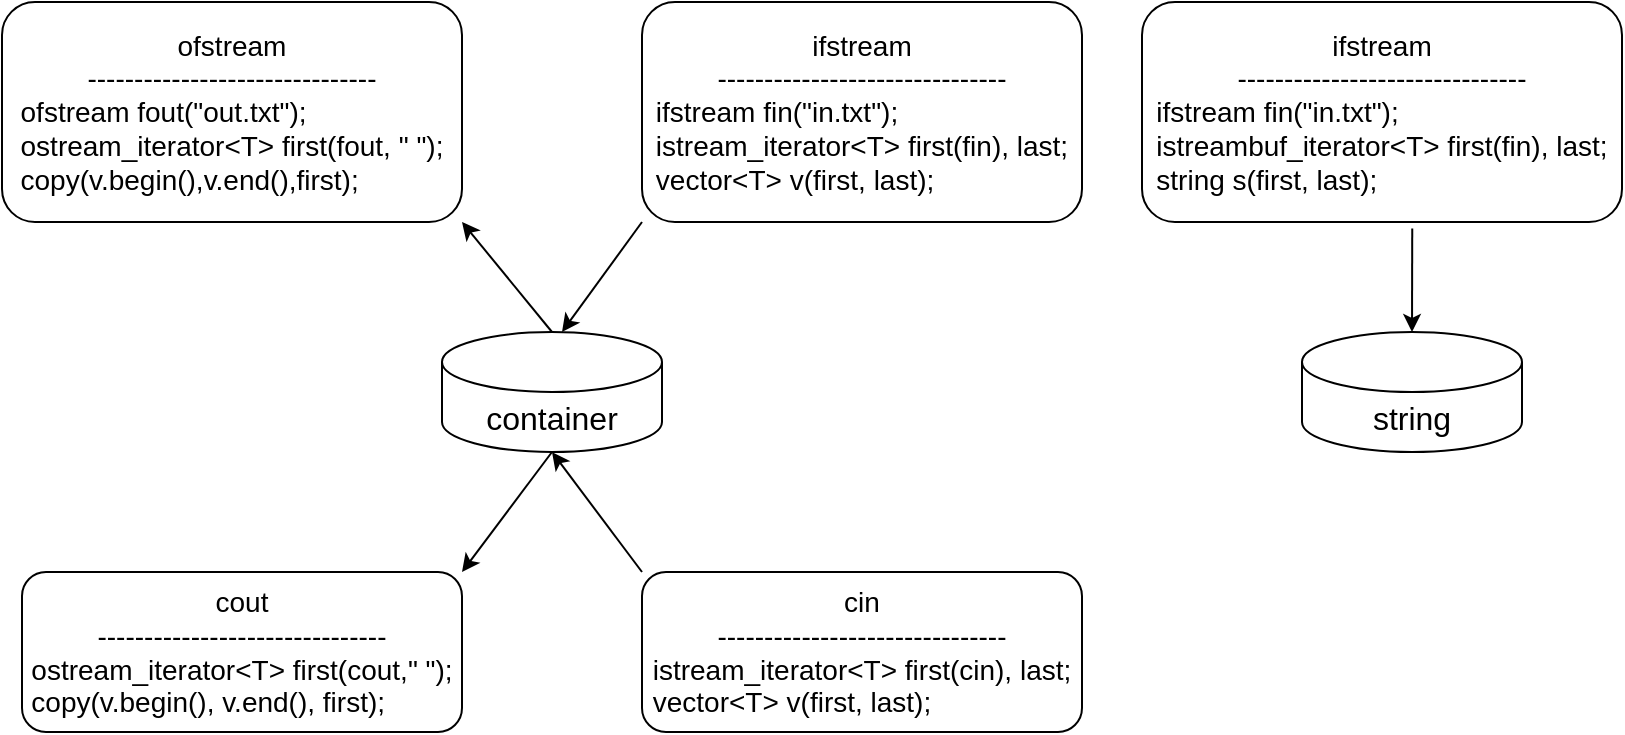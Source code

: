 <mxfile version="24.7.8">
  <diagram name="Page-1" id="qtjcj-H5Qpepy6jBLXGC">
    <mxGraphModel dx="915" dy="823" grid="1" gridSize="10" guides="1" tooltips="1" connect="1" arrows="1" fold="1" page="1" pageScale="1" pageWidth="850" pageHeight="1100" math="0" shadow="0">
      <root>
        <mxCell id="0" />
        <mxCell id="1" parent="0" />
        <mxCell id="RQiN7Li-kQ4ZaUQcpRzk-1" value="container" style="shape=cylinder3;whiteSpace=wrap;html=1;boundedLbl=1;backgroundOutline=1;size=15;fontSize=16;" vertex="1" parent="1">
          <mxGeometry x="230" y="410" width="110" height="60" as="geometry" />
        </mxCell>
        <mxCell id="RQiN7Li-kQ4ZaUQcpRzk-2" value="ofstream&lt;div style=&quot;font-size: 14px;&quot;&gt;-------------------------------&lt;/div&gt;&lt;div style=&quot;font-size: 14px;&quot;&gt;&lt;div style=&quot;text-align: left; font-size: 14px;&quot;&gt;&lt;span style=&quot;background-color: initial; font-size: 14px;&quot;&gt;ofstream fout(&quot;out.txt&quot;);&lt;/span&gt;&lt;/div&gt;&lt;div style=&quot;font-size: 14px;&quot;&gt;ostream_iterator&amp;lt;T&amp;gt; first(fout, &quot; &quot;);&lt;/div&gt;&lt;div style=&quot;text-align: left; font-size: 14px;&quot;&gt;copy(v.begin(),v.end(),first);&lt;/div&gt;&lt;/div&gt;" style="rounded=1;whiteSpace=wrap;html=1;fontSize=14;" vertex="1" parent="1">
          <mxGeometry x="10" y="245" width="230" height="110" as="geometry" />
        </mxCell>
        <mxCell id="RQiN7Li-kQ4ZaUQcpRzk-6" value="string" style="shape=cylinder3;whiteSpace=wrap;html=1;boundedLbl=1;backgroundOutline=1;size=15;fontSize=16;" vertex="1" parent="1">
          <mxGeometry x="660" y="410" width="110" height="60" as="geometry" />
        </mxCell>
        <mxCell id="RQiN7Li-kQ4ZaUQcpRzk-7" value="" style="endArrow=classic;html=1;rounded=0;exitX=0.5;exitY=0;exitDx=0;exitDy=0;exitPerimeter=0;fontSize=14;entryX=1;entryY=1;entryDx=0;entryDy=0;" edge="1" parent="1" source="RQiN7Li-kQ4ZaUQcpRzk-1" target="RQiN7Li-kQ4ZaUQcpRzk-2">
          <mxGeometry width="50" height="50" relative="1" as="geometry">
            <mxPoint x="90" y="360" as="sourcePoint" />
            <mxPoint x="140" y="310" as="targetPoint" />
          </mxGeometry>
        </mxCell>
        <mxCell id="RQiN7Li-kQ4ZaUQcpRzk-8" value="ifstream&lt;div style=&quot;font-size: 14px;&quot;&gt;-------------------------------&lt;/div&gt;&lt;div style=&quot;font-size: 14px;&quot;&gt;&lt;div style=&quot;text-align: left; font-size: 14px;&quot;&gt;&lt;span style=&quot;background-color: initial; font-size: 14px;&quot;&gt;ifstream fin(&quot;in.txt&quot;);&lt;/span&gt;&lt;/div&gt;&lt;div style=&quot;font-size: 14px;&quot;&gt;istream_iterator&amp;lt;T&amp;gt; first(fin), last;&lt;/div&gt;&lt;div style=&quot;text-align: left; font-size: 14px;&quot;&gt;vector&amp;lt;T&amp;gt; v(first, last);&lt;/div&gt;&lt;/div&gt;" style="rounded=1;whiteSpace=wrap;html=1;fontSize=14;" vertex="1" parent="1">
          <mxGeometry x="330" y="245" width="220" height="110" as="geometry" />
        </mxCell>
        <mxCell id="RQiN7Li-kQ4ZaUQcpRzk-9" value="ifstream&lt;div style=&quot;font-size: 14px;&quot;&gt;-------------------------------&lt;/div&gt;&lt;div style=&quot;font-size: 14px;&quot;&gt;&lt;div style=&quot;text-align: left; font-size: 14px;&quot;&gt;&lt;span style=&quot;background-color: initial; font-size: 14px;&quot;&gt;ifstream fin(&quot;in.txt&quot;);&lt;/span&gt;&lt;/div&gt;&lt;div style=&quot;font-size: 14px;&quot;&gt;istreambuf_iterator&amp;lt;T&amp;gt; first(fin), last;&lt;/div&gt;&lt;div style=&quot;text-align: left; font-size: 14px;&quot;&gt;string s(first, last);&lt;/div&gt;&lt;/div&gt;" style="rounded=1;whiteSpace=wrap;html=1;fontSize=14;" vertex="1" parent="1">
          <mxGeometry x="580" y="245" width="240" height="110" as="geometry" />
        </mxCell>
        <mxCell id="RQiN7Li-kQ4ZaUQcpRzk-10" value="&lt;div style=&quot;font-size: 14px;&quot;&gt;cout&lt;/div&gt;&lt;div style=&quot;font-size: 14px;&quot;&gt;-------------------------------&lt;/div&gt;&lt;div style=&quot;font-size: 14px;&quot;&gt;&lt;div style=&quot;font-size: 14px;&quot;&gt;ostream_iterator&amp;lt;T&amp;gt; first(cout,&quot; &quot;);&lt;/div&gt;&lt;div style=&quot;text-align: left; font-size: 14px;&quot;&gt;copy(v.begin(), v.end(), first);&lt;/div&gt;&lt;/div&gt;" style="rounded=1;whiteSpace=wrap;html=1;fontSize=14;" vertex="1" parent="1">
          <mxGeometry x="20" y="530" width="220" height="80" as="geometry" />
        </mxCell>
        <mxCell id="RQiN7Li-kQ4ZaUQcpRzk-11" value="&lt;div style=&quot;font-size: 14px;&quot;&gt;cin&lt;/div&gt;&lt;div style=&quot;font-size: 14px;&quot;&gt;-------------------------------&lt;/div&gt;&lt;div style=&quot;font-size: 14px;&quot;&gt;&lt;div style=&quot;font-size: 14px;&quot;&gt;istream_iterator&amp;lt;T&amp;gt; first(cin), last;&lt;/div&gt;&lt;div style=&quot;text-align: left; font-size: 14px;&quot;&gt;vector&amp;lt;T&amp;gt; v(first, last);&lt;/div&gt;&lt;/div&gt;" style="rounded=1;whiteSpace=wrap;html=1;fontSize=14;" vertex="1" parent="1">
          <mxGeometry x="330" y="530" width="220" height="80" as="geometry" />
        </mxCell>
        <mxCell id="RQiN7Li-kQ4ZaUQcpRzk-12" value="" style="endArrow=classic;html=1;rounded=0;fontSize=14;exitX=0;exitY=1;exitDx=0;exitDy=0;" edge="1" parent="1" source="RQiN7Li-kQ4ZaUQcpRzk-8">
          <mxGeometry width="50" height="50" relative="1" as="geometry">
            <mxPoint x="400" y="400" as="sourcePoint" />
            <mxPoint x="290" y="410" as="targetPoint" />
          </mxGeometry>
        </mxCell>
        <mxCell id="RQiN7Li-kQ4ZaUQcpRzk-13" value="" style="endArrow=classic;html=1;rounded=0;entryX=1;entryY=0;entryDx=0;entryDy=0;exitX=0.5;exitY=1;exitDx=0;exitDy=0;exitPerimeter=0;" edge="1" parent="1" source="RQiN7Li-kQ4ZaUQcpRzk-1" target="RQiN7Li-kQ4ZaUQcpRzk-10">
          <mxGeometry width="50" height="50" relative="1" as="geometry">
            <mxPoint x="210" y="530" as="sourcePoint" />
            <mxPoint x="260" y="480" as="targetPoint" />
          </mxGeometry>
        </mxCell>
        <mxCell id="RQiN7Li-kQ4ZaUQcpRzk-14" value="" style="endArrow=classic;html=1;rounded=0;entryX=0.5;entryY=1;entryDx=0;entryDy=0;entryPerimeter=0;exitX=0;exitY=0;exitDx=0;exitDy=0;" edge="1" parent="1" source="RQiN7Li-kQ4ZaUQcpRzk-11" target="RQiN7Li-kQ4ZaUQcpRzk-1">
          <mxGeometry width="50" height="50" relative="1" as="geometry">
            <mxPoint x="280" y="560" as="sourcePoint" />
            <mxPoint x="350" y="480" as="targetPoint" />
          </mxGeometry>
        </mxCell>
        <mxCell id="RQiN7Li-kQ4ZaUQcpRzk-15" value="" style="endArrow=classic;html=1;rounded=0;fontSize=14;entryX=0.5;entryY=0;entryDx=0;entryDy=0;entryPerimeter=0;exitX=0.563;exitY=1.03;exitDx=0;exitDy=0;exitPerimeter=0;" edge="1" parent="1" source="RQiN7Li-kQ4ZaUQcpRzk-9" target="RQiN7Li-kQ4ZaUQcpRzk-6">
          <mxGeometry width="50" height="50" relative="1" as="geometry">
            <mxPoint x="715" y="360" as="sourcePoint" />
            <mxPoint x="680" y="410" as="targetPoint" />
          </mxGeometry>
        </mxCell>
      </root>
    </mxGraphModel>
  </diagram>
</mxfile>
